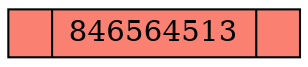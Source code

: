 digraph G {
node [shape = record,height=.1 color=black fillcolor=salmon style=filled];
node1[label = "<f0> |846564513|<f1>"];

}